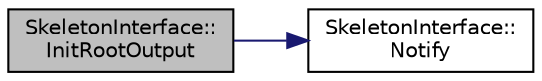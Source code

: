 digraph "SkeletonInterface::InitRootOutput"
{
  edge [fontname="Helvetica",fontsize="10",labelfontname="Helvetica",labelfontsize="10"];
  node [fontname="Helvetica",fontsize="10",shape=record];
  rankdir="LR";
  Node1 [label="SkeletonInterface::\lInitRootOutput",height=0.2,width=0.4,color="black", fillcolor="grey75", style="filled", fontcolor="black"];
  Node1 -> Node2 [color="midnightblue",fontsize="10",style="solid",fontname="Helvetica"];
  Node2 [label="SkeletonInterface::\lNotify",height=0.2,width=0.4,color="black", fillcolor="white", style="filled",URL="$de/dab/class_skeleton_interface.html#aa57665eb3afd42d7a633e8d0507ff123"];
}

